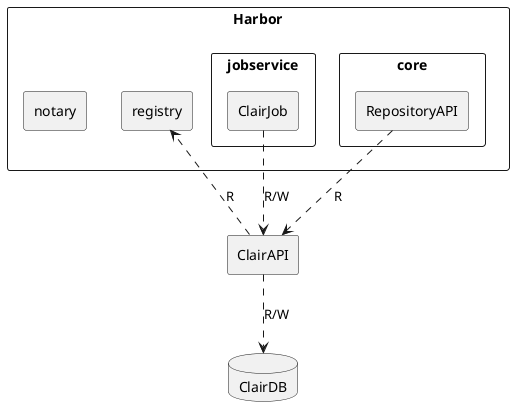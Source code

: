 @startuml

rectangle Harbor {
  rectangle registry
  rectangle notary

  rectangle jobservice {
    rectangle ClairJob
  }
  rectangle core {
    rectangle RepositoryAPI
  }
}

rectangle ClairAPI {
}

database ClairDB {
}

ClairJob ..> ClairAPI : R/W
RepositoryAPI ..> ClairAPI : R
ClairAPI ..> ClairDB : R/W

ClairAPI ..> registry : R

@enduml
